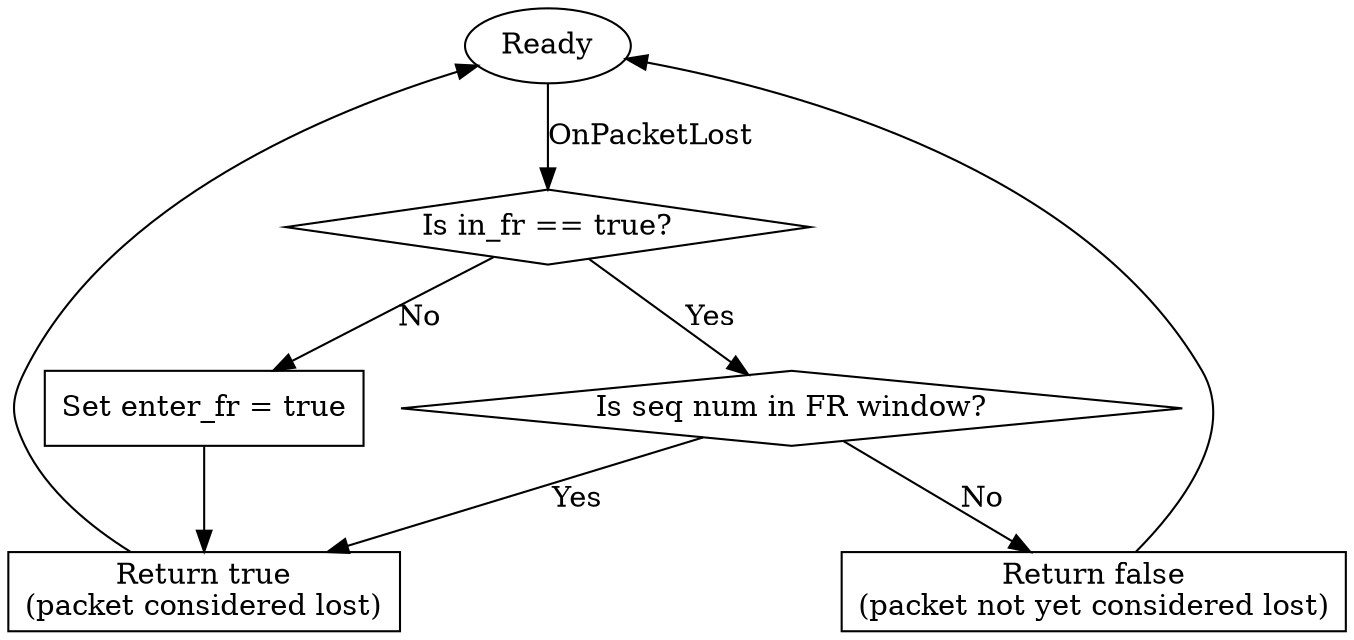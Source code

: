 digraph sliq_cubic_onpacketnacked {
    redy [ shape = ellipse, label = "Ready" ];
    blk1 [ shape = box,     label = "Set enter_fr = true" ];
    blk2 [ shape = box,     label = "Return false\n(packet not yet considered lost)" ];
    blk3 [ shape = box,     label = "Return true\n(packet considered lost)" ];
    dsc1 [ shape = diamond, label = "Is in_fr == true?" ];
    dsc2 [ shape = diamond, label = "Is seq num in FR window?" ];

    redy -> dsc1 [ label = "OnPacketLost" ];
    dsc1 -> dsc2 [ label = "Yes" ];
    dsc1 -> blk1 [ label = "No" ];
    dsc2 -> blk3 [ label = "Yes" ];
    dsc2 -> blk2 [ label = "No" ];
    blk1 -> blk3;
    blk2 -> redy;
    blk3 -> redy;
}
